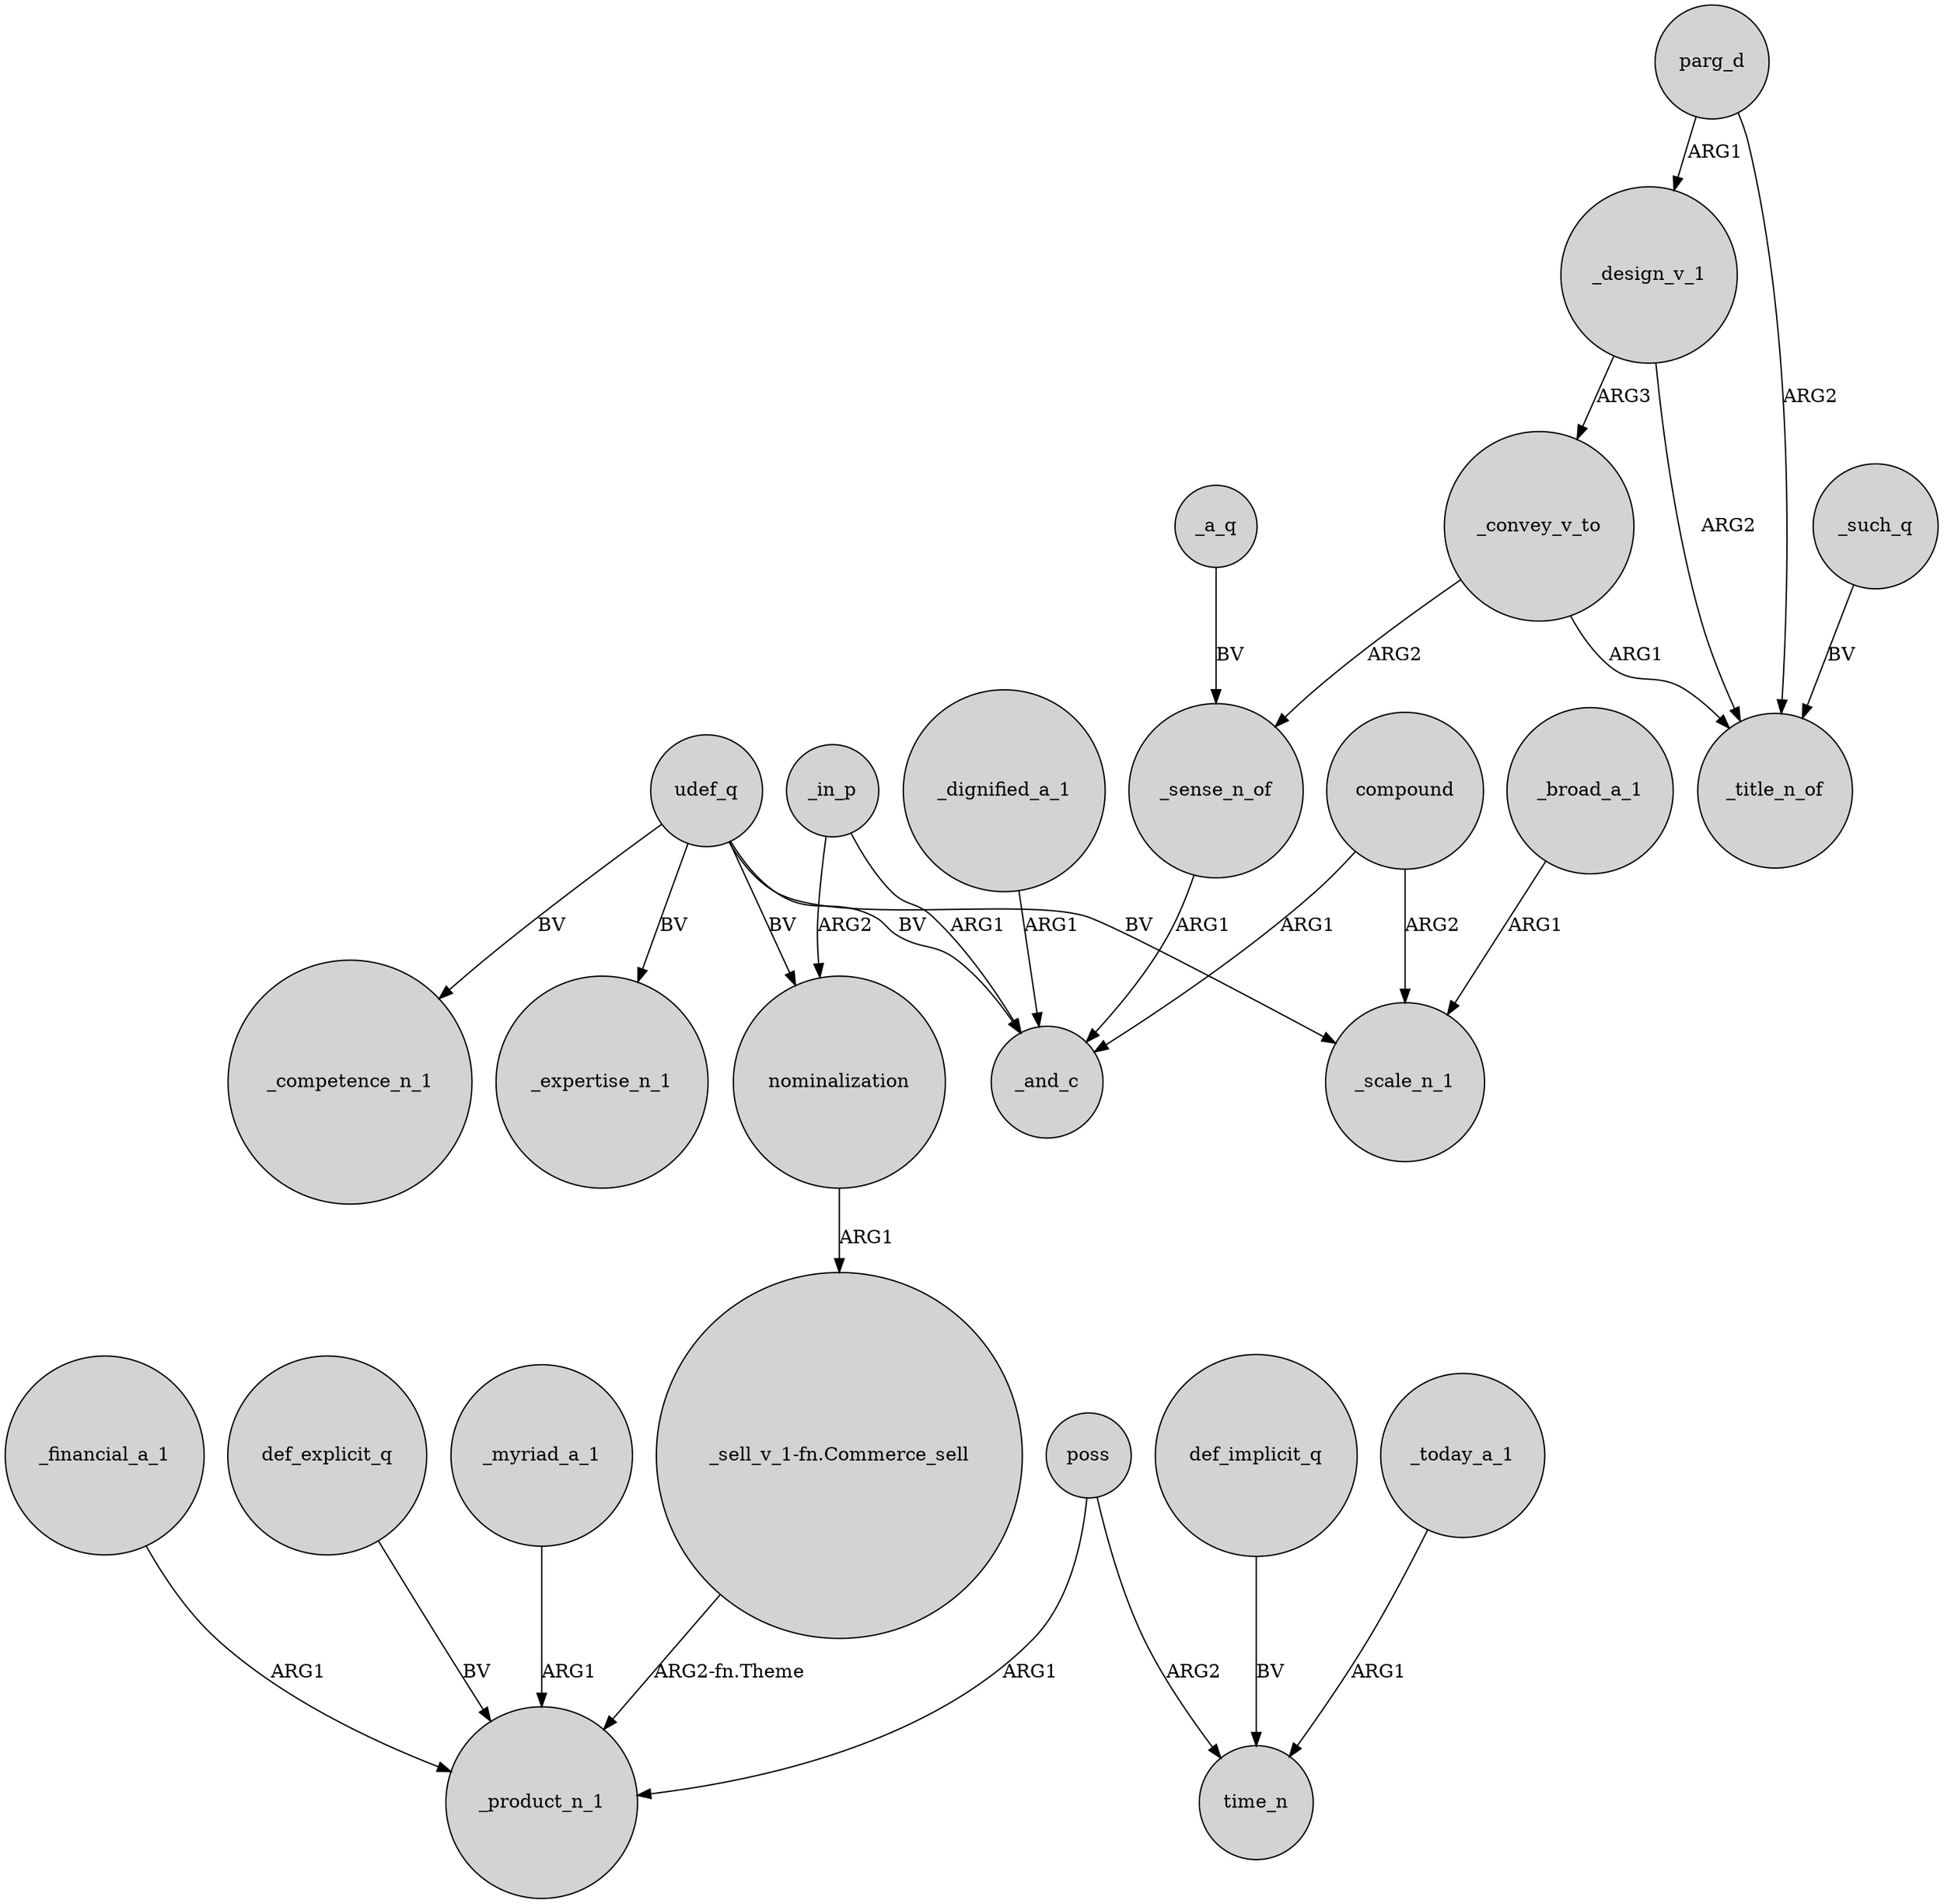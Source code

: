 digraph {
	node [shape=circle style=filled]
	_myriad_a_1 -> _product_n_1 [label=ARG1]
	def_explicit_q -> _product_n_1 [label=BV]
	_a_q -> _sense_n_of [label=BV]
	_today_a_1 -> time_n [label=ARG1]
	poss -> _product_n_1 [label=ARG1]
	udef_q -> _scale_n_1 [label=BV]
	udef_q -> _competence_n_1 [label=BV]
	_design_v_1 -> _convey_v_to [label=ARG3]
	poss -> time_n [label=ARG2]
	udef_q -> _expertise_n_1 [label=BV]
	_dignified_a_1 -> _and_c [label=ARG1]
	parg_d -> _title_n_of [label=ARG2]
	_convey_v_to -> _title_n_of [label=ARG1]
	nominalization -> "_sell_v_1-fn.Commerce_sell" [label=ARG1]
	_convey_v_to -> _sense_n_of [label=ARG2]
	"_sell_v_1-fn.Commerce_sell" -> _product_n_1 [label="ARG2-fn.Theme"]
	_in_p -> _and_c [label=ARG1]
	compound -> _and_c [label=ARG1]
	udef_q -> nominalization [label=BV]
	_broad_a_1 -> _scale_n_1 [label=ARG1]
	_such_q -> _title_n_of [label=BV]
	parg_d -> _design_v_1 [label=ARG1]
	_design_v_1 -> _title_n_of [label=ARG2]
	_financial_a_1 -> _product_n_1 [label=ARG1]
	_in_p -> nominalization [label=ARG2]
	udef_q -> _and_c [label=BV]
	compound -> _scale_n_1 [label=ARG2]
	_sense_n_of -> _and_c [label=ARG1]
	def_implicit_q -> time_n [label=BV]
}
